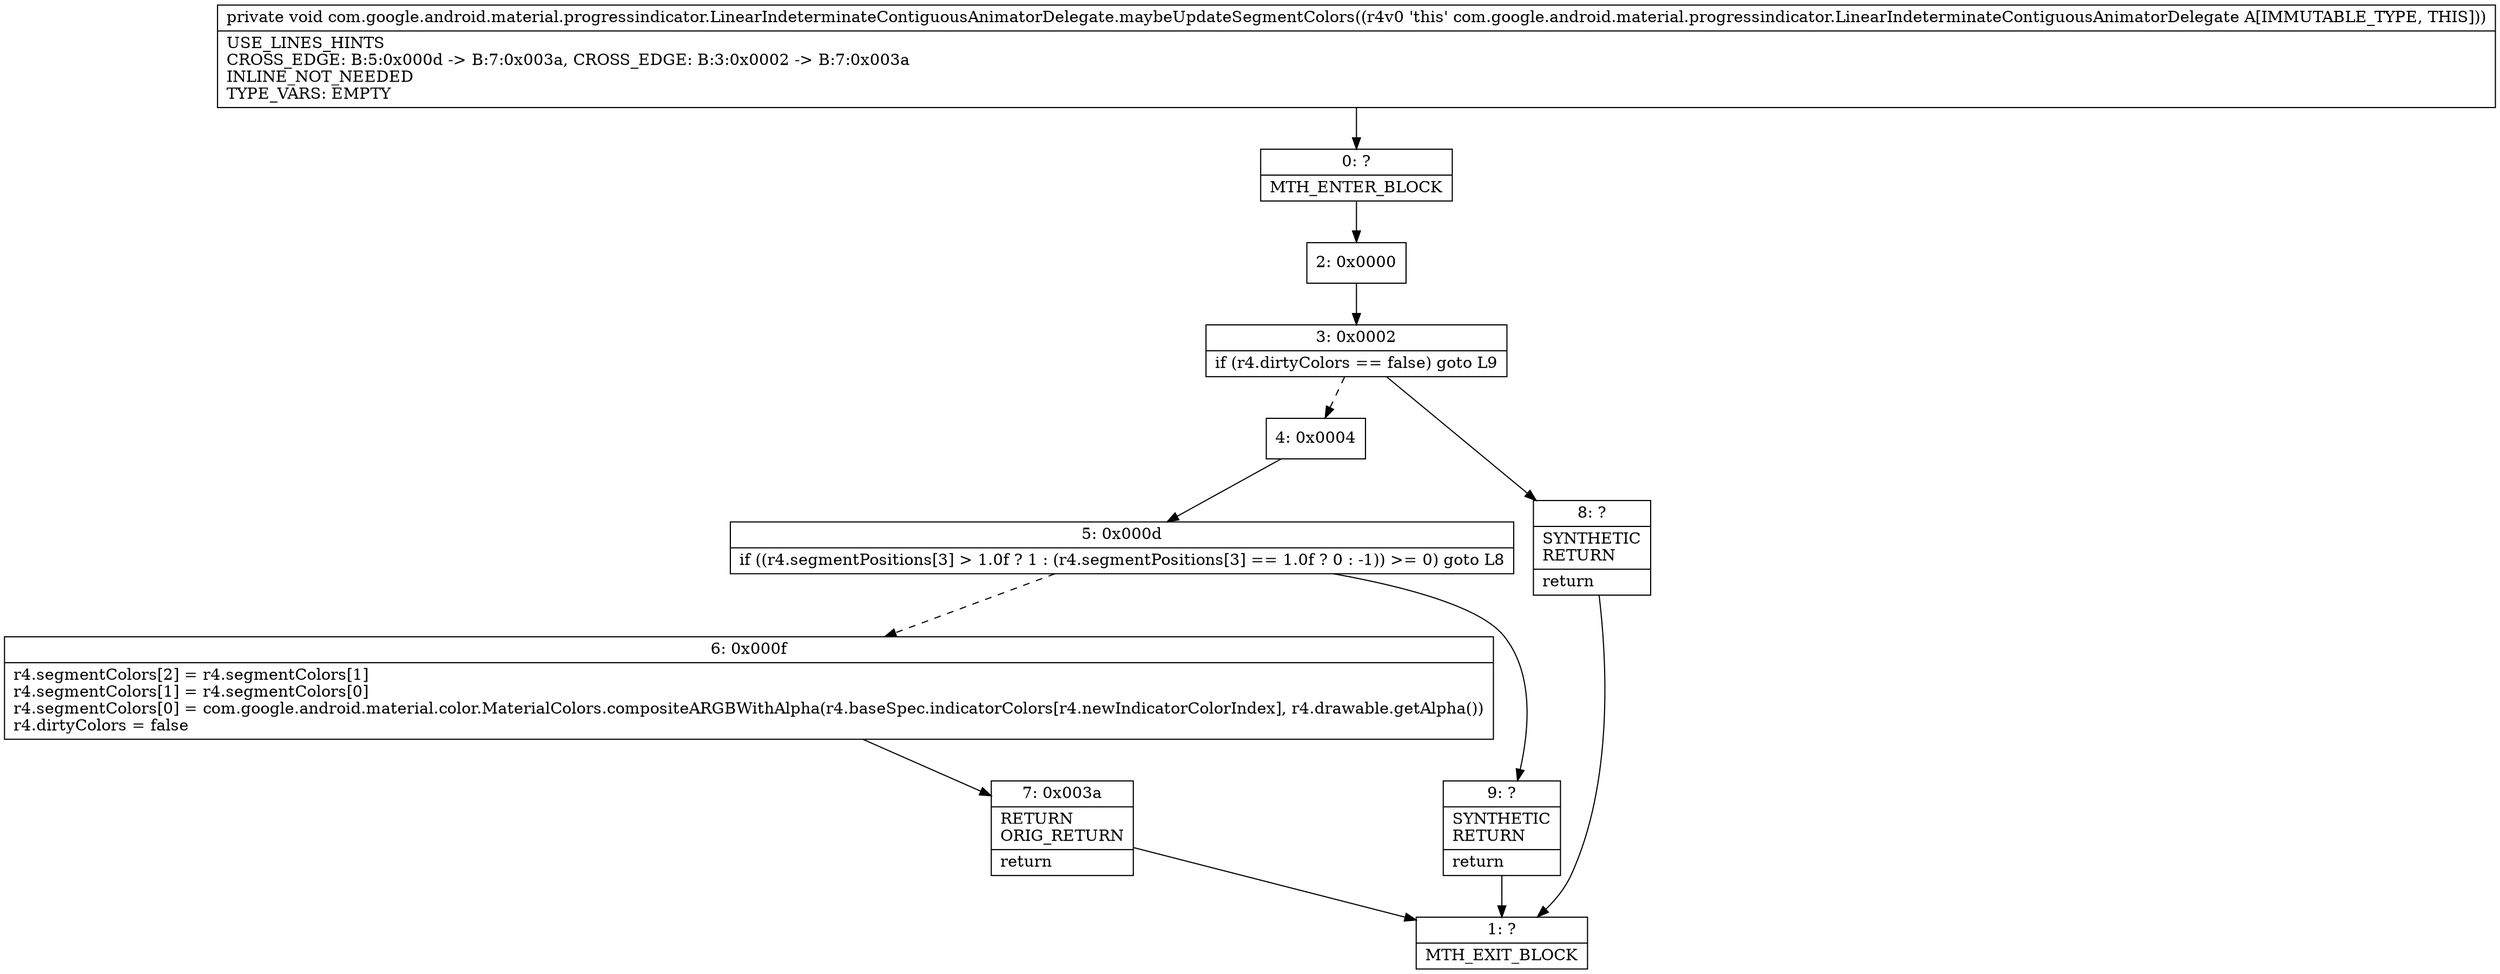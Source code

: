 digraph "CFG forcom.google.android.material.progressindicator.LinearIndeterminateContiguousAnimatorDelegate.maybeUpdateSegmentColors()V" {
Node_0 [shape=record,label="{0\:\ ?|MTH_ENTER_BLOCK\l}"];
Node_2 [shape=record,label="{2\:\ 0x0000}"];
Node_3 [shape=record,label="{3\:\ 0x0002|if (r4.dirtyColors == false) goto L9\l}"];
Node_4 [shape=record,label="{4\:\ 0x0004}"];
Node_5 [shape=record,label="{5\:\ 0x000d|if ((r4.segmentPositions[3] \> 1.0f ? 1 : (r4.segmentPositions[3] == 1.0f ? 0 : \-1)) \>= 0) goto L8\l}"];
Node_6 [shape=record,label="{6\:\ 0x000f|r4.segmentColors[2] = r4.segmentColors[1]\lr4.segmentColors[1] = r4.segmentColors[0]\lr4.segmentColors[0] = com.google.android.material.color.MaterialColors.compositeARGBWithAlpha(r4.baseSpec.indicatorColors[r4.newIndicatorColorIndex], r4.drawable.getAlpha())\lr4.dirtyColors = false\l}"];
Node_7 [shape=record,label="{7\:\ 0x003a|RETURN\lORIG_RETURN\l|return\l}"];
Node_1 [shape=record,label="{1\:\ ?|MTH_EXIT_BLOCK\l}"];
Node_9 [shape=record,label="{9\:\ ?|SYNTHETIC\lRETURN\l|return\l}"];
Node_8 [shape=record,label="{8\:\ ?|SYNTHETIC\lRETURN\l|return\l}"];
MethodNode[shape=record,label="{private void com.google.android.material.progressindicator.LinearIndeterminateContiguousAnimatorDelegate.maybeUpdateSegmentColors((r4v0 'this' com.google.android.material.progressindicator.LinearIndeterminateContiguousAnimatorDelegate A[IMMUTABLE_TYPE, THIS]))  | USE_LINES_HINTS\lCROSS_EDGE: B:5:0x000d \-\> B:7:0x003a, CROSS_EDGE: B:3:0x0002 \-\> B:7:0x003a\lINLINE_NOT_NEEDED\lTYPE_VARS: EMPTY\l}"];
MethodNode -> Node_0;Node_0 -> Node_2;
Node_2 -> Node_3;
Node_3 -> Node_4[style=dashed];
Node_3 -> Node_8;
Node_4 -> Node_5;
Node_5 -> Node_6[style=dashed];
Node_5 -> Node_9;
Node_6 -> Node_7;
Node_7 -> Node_1;
Node_9 -> Node_1;
Node_8 -> Node_1;
}

